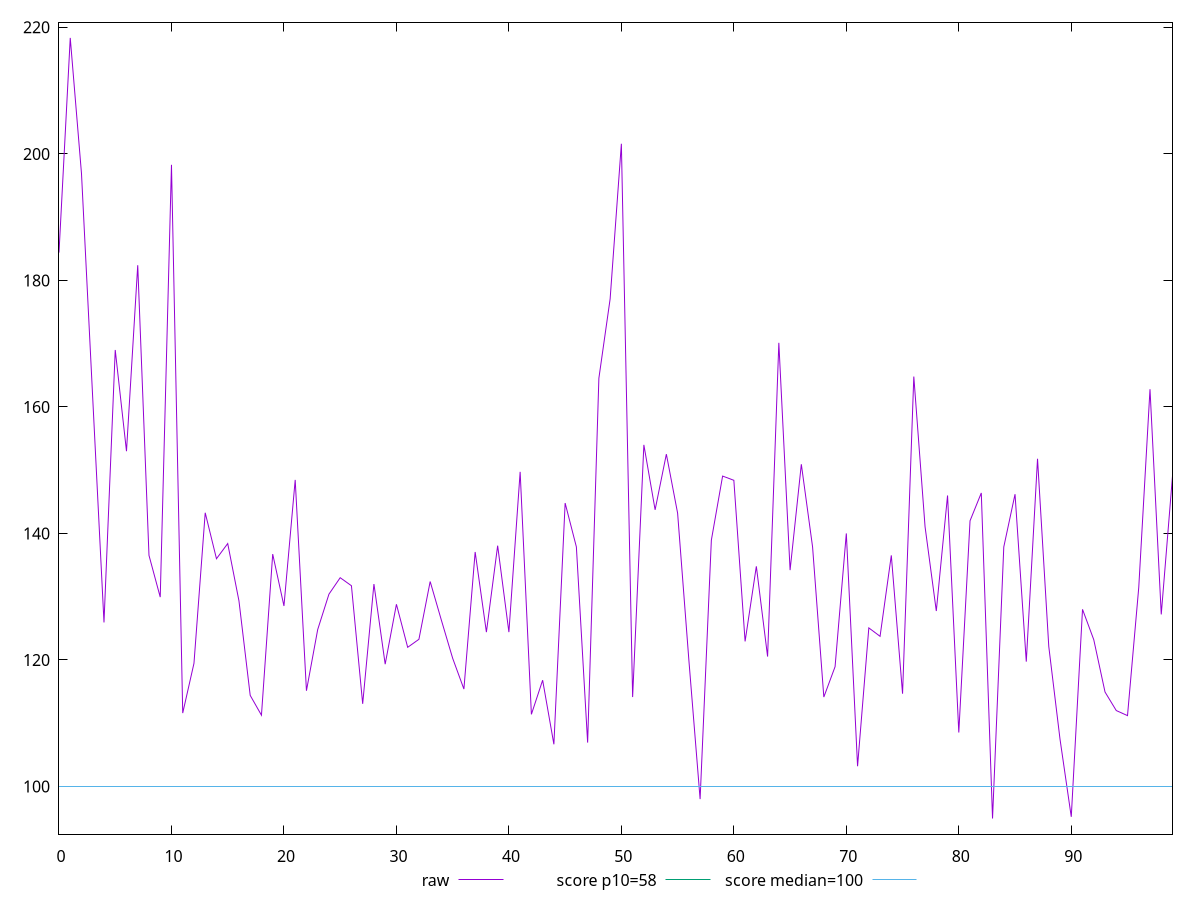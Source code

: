 reset

$raw <<EOF
0 184.4
1 218.33333333333312
2 196.86666666666667
3 161.33333333333334
4 125.9333333333331
5 169
6 153.00000000000037
7 182.4
8 136.53333333333336
9 129.93333333333334
10 198.26666666666642
11 111.6
12 119.46666666666667
13 143.26666666666665
14 136
15 138.4
16 129.33333333333357
17 114.4
18 111.26666666666668
19 136.7333333333331
20 128.53333333333333
21 148.46666666666667
22 115.13333333333334
23 124.80000000000001
24 130.4
25 132.99999999999977
26 131.73333333333335
27 113.06666666666666
28 131.99999999999977
29 119.33333333333334
30 128.8
31 122
32 123.26666666666642
33 132.39999999999978
34 126.26666666666667
35 120.26666666666692
36 115.4
37 137.06666666666666
38 124.4
39 138.06666666666644
40 124.4
41 149.73333333333284
42 111.4
43 116.80000000000001
44 106.66666666666666
45 144.8
46 137.86666666666764
47 106.93333333333335
48 164.53333333333333
49 177.0666666666667
50 201.60000000000048
51 114.13333333333381
52 154
53 143.73333333333332
54 152.53333333333333
55 143.20000000000002
56 120
57 98
58 138.93333333333382
59 149.06666666666715
60 148.4
61 122.93333333333334
62 134.8
63 120.53333333333383
64 170.13333333333333
65 134.20000000000002
66 150.93333333333334
67 137.86666666666667
68 114.13333333333335
69 118.93333333333334
70 140
71 103.2
72 125.06666666666668
73 123.73333333333333
74 136.53333333333333
75 114.66666666666666
76 164.8
77 141.06666666666618
78 127.73333333333431
79 146
80 108.53333333333336
81 142
82 146.4
83 94.93333333333334
84 137.8666666666662
85 146.20000000000036
86 119.73333333333333
87 151.79999999999964
88 122.13333333333286
89 107.46666666666665
90 95.2
91 128
92 123.2
93 114.93333333333482
94 112.00000000000051
95 111.2000000000005
96 131.46666666666715
97 162.8
98 127.2
99 149.0666666666667
EOF

set key outside below
set xrange [0:99]
set yrange [92.46533333333335:220.8013333333331]
set trange [92.46533333333335:220.8013333333331]
set terminal svg size 640, 500 enhanced background rgb 'white'
set output "report_00025_2021-02-22T21:38:55.199Z/estimated-input-latency/samples/pages/raw/values.svg"

plot $raw title "raw" with line, \
     58 title "score p10=58", \
     100 title "score median=100"

reset
